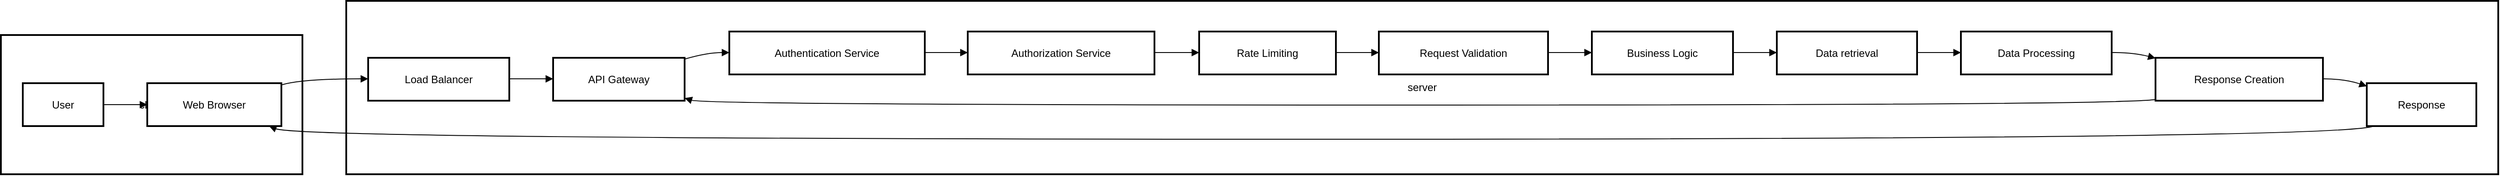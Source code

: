 <mxfile version="24.7.16">
  <diagram name="Page-1" id="SWnzWxksmoFrCjFfAbyJ">
    <mxGraphModel>
      <root>
        <mxCell id="0" />
        <mxCell id="1" parent="0" />
        <mxCell id="2" value="server" style="whiteSpace=wrap;strokeWidth=2;" vertex="1" parent="1">
          <mxGeometry x="402" y="8" width="2455" height="198" as="geometry" />
        </mxCell>
        <mxCell id="3" value="client" style="whiteSpace=wrap;strokeWidth=2;" vertex="1" parent="1">
          <mxGeometry x="8" y="47" width="344" height="159" as="geometry" />
        </mxCell>
        <mxCell id="4" value="User" style="whiteSpace=wrap;strokeWidth=2;" vertex="1" parent="1">
          <mxGeometry x="33" y="102" width="92" height="49" as="geometry" />
        </mxCell>
        <mxCell id="5" value="Web Browser" style="whiteSpace=wrap;strokeWidth=2;" vertex="1" parent="1">
          <mxGeometry x="175" y="102" width="153" height="49" as="geometry" />
        </mxCell>
        <mxCell id="6" value="Load Balancer" style="whiteSpace=wrap;strokeWidth=2;" vertex="1" parent="1">
          <mxGeometry x="427" y="73" width="161" height="49" as="geometry" />
        </mxCell>
        <mxCell id="7" value="API Gateway" style="whiteSpace=wrap;strokeWidth=2;" vertex="1" parent="1">
          <mxGeometry x="638" y="73" width="150" height="49" as="geometry" />
        </mxCell>
        <mxCell id="8" value="Authentication Service" style="whiteSpace=wrap;strokeWidth=2;" vertex="1" parent="1">
          <mxGeometry x="839" y="43" width="223" height="49" as="geometry" />
        </mxCell>
        <mxCell id="9" value="Authorization Service" style="whiteSpace=wrap;strokeWidth=2;" vertex="1" parent="1">
          <mxGeometry x="1111" y="43" width="213" height="49" as="geometry" />
        </mxCell>
        <mxCell id="10" value="Rate Limiting" style="whiteSpace=wrap;strokeWidth=2;" vertex="1" parent="1">
          <mxGeometry x="1375" y="43" width="156" height="49" as="geometry" />
        </mxCell>
        <mxCell id="11" value="Request Validation" style="whiteSpace=wrap;strokeWidth=2;" vertex="1" parent="1">
          <mxGeometry x="1580" y="43" width="193" height="49" as="geometry" />
        </mxCell>
        <mxCell id="12" value="Business Logic" style="whiteSpace=wrap;strokeWidth=2;" vertex="1" parent="1">
          <mxGeometry x="1823" y="43" width="161" height="49" as="geometry" />
        </mxCell>
        <mxCell id="13" value="Data retrieval" style="whiteSpace=wrap;strokeWidth=2;" vertex="1" parent="1">
          <mxGeometry x="2034" y="43" width="160" height="49" as="geometry" />
        </mxCell>
        <mxCell id="14" value="Data Processing" style="whiteSpace=wrap;strokeWidth=2;" vertex="1" parent="1">
          <mxGeometry x="2244" y="43" width="172" height="49" as="geometry" />
        </mxCell>
        <mxCell id="15" value="Response Creation" style="whiteSpace=wrap;strokeWidth=2;" vertex="1" parent="1">
          <mxGeometry x="2466" y="73" width="191" height="49" as="geometry" />
        </mxCell>
        <mxCell id="16" value="Response" style="whiteSpace=wrap;strokeWidth=2;" vertex="1" parent="1">
          <mxGeometry x="2707" y="102" width="125" height="49" as="geometry" />
        </mxCell>
        <mxCell id="17" value="" style="curved=1;startArrow=none;endArrow=block;exitX=1;exitY=0.5;entryX=0;entryY=0.5;" edge="1" parent="1" source="4" target="5">
          <mxGeometry relative="1" as="geometry">
            <Array as="points" />
          </mxGeometry>
        </mxCell>
        <mxCell id="18" value="" style="curved=1;startArrow=none;endArrow=block;exitX=1;exitY=0.04;entryX=0;entryY=0.49;" edge="1" parent="1" source="5" target="6">
          <mxGeometry relative="1" as="geometry">
            <Array as="points">
              <mxPoint x="352" y="97" />
            </Array>
          </mxGeometry>
        </mxCell>
        <mxCell id="19" value="" style="curved=1;startArrow=none;endArrow=block;exitX=1;exitY=0.49;entryX=0;entryY=0.49;" edge="1" parent="1" source="6" target="7">
          <mxGeometry relative="1" as="geometry">
            <Array as="points" />
          </mxGeometry>
        </mxCell>
        <mxCell id="20" value="" style="curved=1;startArrow=none;endArrow=block;exitX=1;exitY=0.03;entryX=0;entryY=0.49;" edge="1" parent="1" source="7" target="8">
          <mxGeometry relative="1" as="geometry">
            <Array as="points">
              <mxPoint x="814" y="67" />
            </Array>
          </mxGeometry>
        </mxCell>
        <mxCell id="21" value="" style="curved=1;startArrow=none;endArrow=block;exitX=1;exitY=0.49;entryX=0;entryY=0.49;" edge="1" parent="1" source="8" target="9">
          <mxGeometry relative="1" as="geometry">
            <Array as="points" />
          </mxGeometry>
        </mxCell>
        <mxCell id="22" value="" style="curved=1;startArrow=none;endArrow=block;exitX=1;exitY=0.49;entryX=0;entryY=0.49;" edge="1" parent="1" source="9" target="10">
          <mxGeometry relative="1" as="geometry">
            <Array as="points" />
          </mxGeometry>
        </mxCell>
        <mxCell id="23" value="" style="curved=1;startArrow=none;endArrow=block;exitX=1;exitY=0.49;entryX=0;entryY=0.49;" edge="1" parent="1" source="10" target="11">
          <mxGeometry relative="1" as="geometry">
            <Array as="points" />
          </mxGeometry>
        </mxCell>
        <mxCell id="24" value="" style="curved=1;startArrow=none;endArrow=block;exitX=1;exitY=0.49;entryX=0;entryY=0.49;" edge="1" parent="1" source="11" target="12">
          <mxGeometry relative="1" as="geometry">
            <Array as="points" />
          </mxGeometry>
        </mxCell>
        <mxCell id="25" value="" style="curved=1;startArrow=none;endArrow=block;exitX=1;exitY=0.49;entryX=0;entryY=0.49;" edge="1" parent="1" source="12" target="13">
          <mxGeometry relative="1" as="geometry">
            <Array as="points" />
          </mxGeometry>
        </mxCell>
        <mxCell id="26" value="" style="curved=1;startArrow=none;endArrow=block;exitX=1;exitY=0.49;entryX=0;entryY=0.49;" edge="1" parent="1" source="13" target="14">
          <mxGeometry relative="1" as="geometry">
            <Array as="points" />
          </mxGeometry>
        </mxCell>
        <mxCell id="27" value="" style="curved=1;startArrow=none;endArrow=block;exitX=1;exitY=0.49;entryX=0;entryY=0.01;" edge="1" parent="1" source="14" target="15">
          <mxGeometry relative="1" as="geometry">
            <Array as="points">
              <mxPoint x="2441" y="67" />
            </Array>
          </mxGeometry>
        </mxCell>
        <mxCell id="28" value="" style="curved=1;startArrow=none;endArrow=block;exitX=0;exitY=0.97;entryX=1;entryY=0.94;" edge="1" parent="1" source="15" target="7">
          <mxGeometry relative="1" as="geometry">
            <Array as="points">
              <mxPoint x="2441" y="127" />
              <mxPoint x="814" y="127" />
            </Array>
          </mxGeometry>
        </mxCell>
        <mxCell id="29" value="" style="curved=1;startArrow=none;endArrow=block;exitX=1;exitY=0.49;entryX=0;entryY=0.07;" edge="1" parent="1" source="15" target="16">
          <mxGeometry relative="1" as="geometry">
            <Array as="points">
              <mxPoint x="2682" y="97" />
            </Array>
          </mxGeometry>
        </mxCell>
        <mxCell id="30" value="" style="curved=1;startArrow=none;endArrow=block;exitX=0.07;exitY=0.99;entryX=0.9;entryY=0.99;" edge="1" parent="1" source="16" target="5">
          <mxGeometry relative="1" as="geometry">
            <Array as="points">
              <mxPoint x="2682" y="166" />
              <mxPoint x="352" y="166" />
            </Array>
          </mxGeometry>
        </mxCell>
      </root>
    </mxGraphModel>
  </diagram>
</mxfile>
